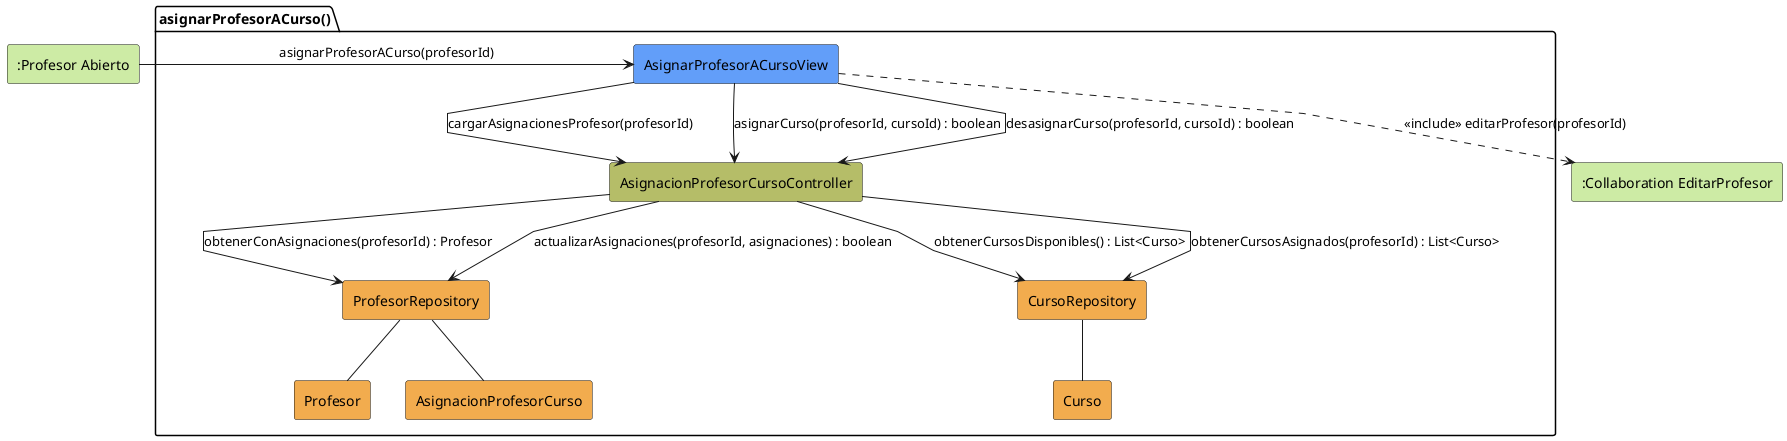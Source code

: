 @startuml asignarProfesorACurso-analisis
skinparam linetype polyline

rectangle #CDEBA5 ":Profesor Abierto" as ProfesorAbierto
rectangle #CDEBA5 ":Collaboration EditarProfesor" as EditarProfesor

package asignarProfesorACurso as "asignarProfesorACurso()" {
    rectangle #629EF9 AsignarProfesorACursoView
    rectangle #b5bd68 AsignacionProfesorCursoController
    rectangle #F2AC4E ProfesorRepository
    rectangle #F2AC4E CursoRepository
    rectangle #F2AC4E Profesor
    rectangle #F2AC4E AsignacionProfesorCurso
    rectangle #F2AC4E Curso
}

ProfesorAbierto -r-> AsignarProfesorACursoView: asignarProfesorACurso(profesorId)

AsignarProfesorACursoView -d-> AsignacionProfesorCursoController: cargarAsignacionesProfesor(profesorId)

AsignacionProfesorCursoController --> ProfesorRepository: obtenerConAsignaciones(profesorId) : Profesor
AsignacionProfesorCursoController --> CursoRepository: obtenerCursosDisponibles() : List<Curso>
AsignacionProfesorCursoController --> CursoRepository: obtenerCursosAsignados(profesorId) : List<Curso>

AsignarProfesorACursoView --> AsignacionProfesorCursoController: asignarCurso(profesorId, cursoId) : boolean
AsignarProfesorACursoView --> AsignacionProfesorCursoController: desasignarCurso(profesorId, cursoId) : boolean

AsignacionProfesorCursoController --> ProfesorRepository: actualizarAsignaciones(profesorId, asignaciones) : boolean

ProfesorRepository -- Profesor
ProfesorRepository -- AsignacionProfesorCurso
CursoRepository -- Curso

AsignarProfesorACursoView ..> EditarProfesor: <<include>> editarProfesor(profesorId)

@enduml